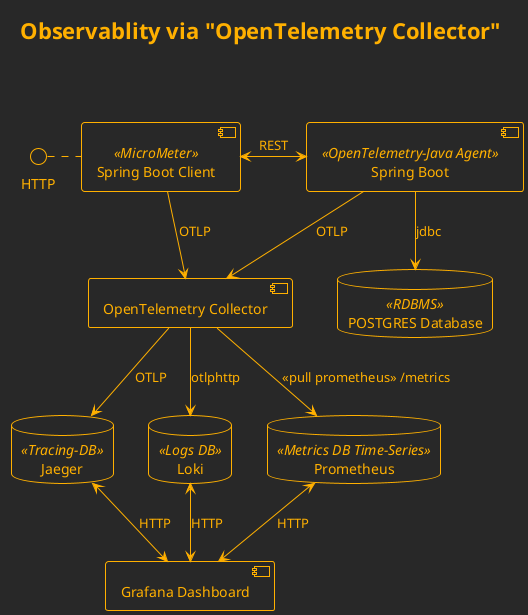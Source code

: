@startuml
!theme crt-amber
title Observablity via "OpenTelemetry Collector"\n\n

interface HTTP
component "Spring Boot" <<OpenTelemetry-Java Agent>> as springBoot
component "Spring Boot Client" <<MicroMeter>> as springBootClient
component "OpenTelemetry Collector" as otelCollector
database "Prometheus" as prometheus <<Metrics DB Time-Series>>
component "Grafana Dashboard" as grafana
database "Jaeger" <<Tracing-DB>> as jager
database "Loki" as loki <<Logs DB>>

database "POSTGRES Database" as orders <<RDBMS>>

HTTP .right. springBootClient
springBoot -down-> orders : jdbc
springBootClient <-right-> springBoot : REST

springBoot -down-> otelCollector : OTLP
springBootClient -down-> otelCollector : OTLP

otelCollector -down-> prometheus : <<pull prometheus>> /metrics
otelCollector -down-> jager : OTLP
otelCollector -down-> loki : otlphttp
grafana <-up-> prometheus : HTTP
grafana <-up-> loki : HTTP
grafana <-up-> jager : HTTP
@enduml
